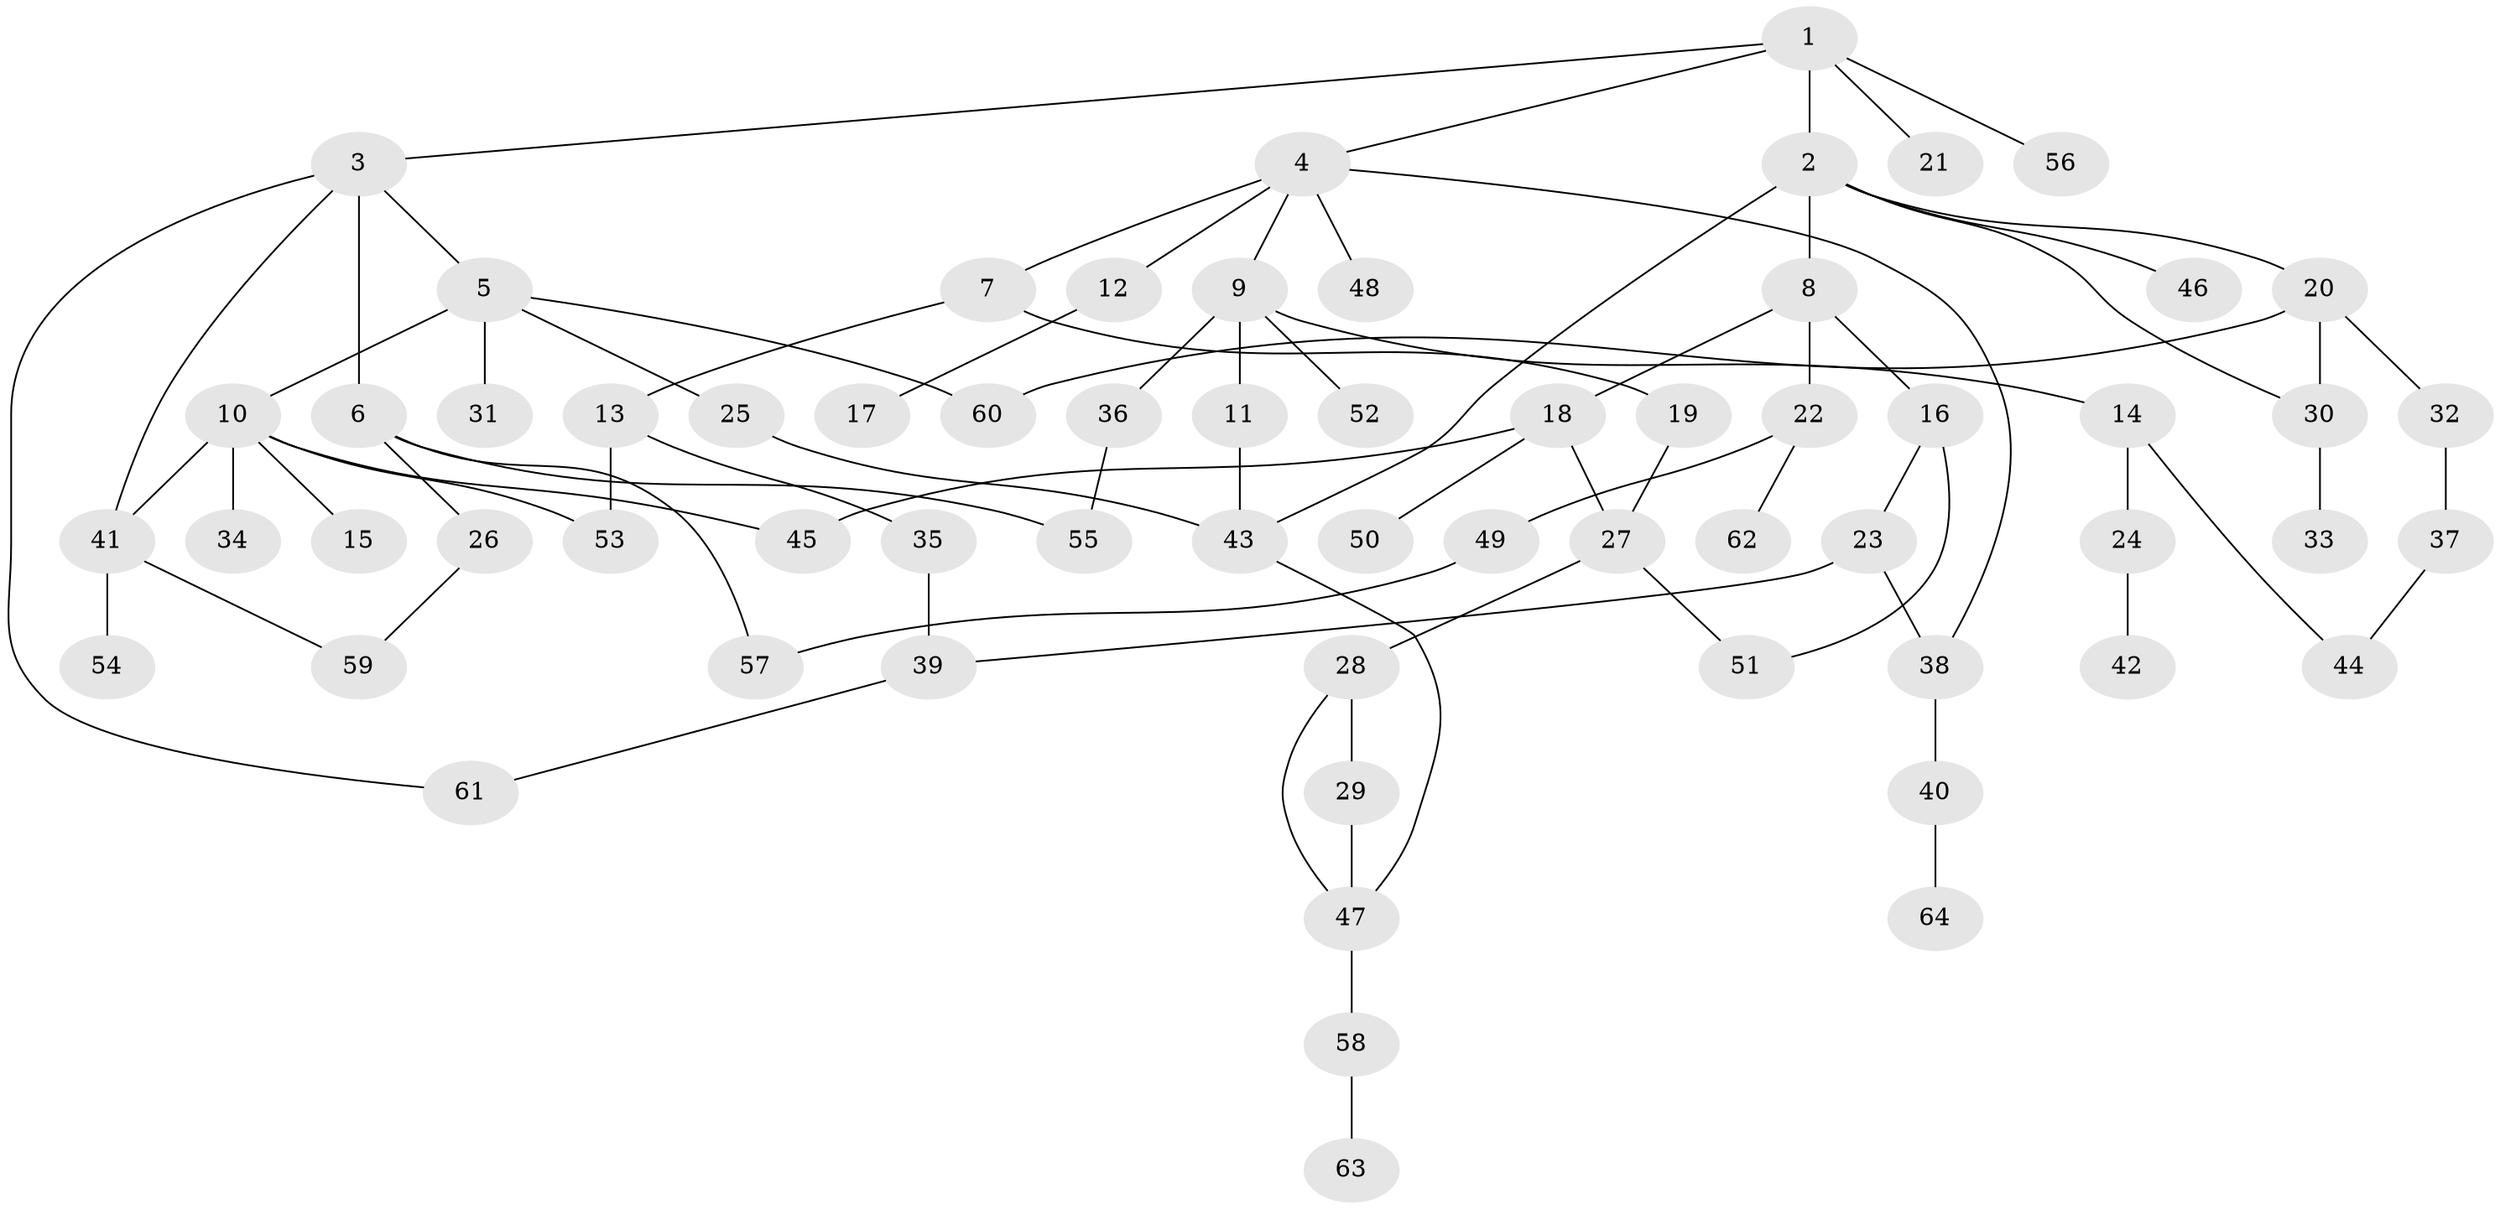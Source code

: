 // Generated by graph-tools (version 1.1) at 2025/10/02/27/25 16:10:55]
// undirected, 64 vertices, 81 edges
graph export_dot {
graph [start="1"]
  node [color=gray90,style=filled];
  1;
  2;
  3;
  4;
  5;
  6;
  7;
  8;
  9;
  10;
  11;
  12;
  13;
  14;
  15;
  16;
  17;
  18;
  19;
  20;
  21;
  22;
  23;
  24;
  25;
  26;
  27;
  28;
  29;
  30;
  31;
  32;
  33;
  34;
  35;
  36;
  37;
  38;
  39;
  40;
  41;
  42;
  43;
  44;
  45;
  46;
  47;
  48;
  49;
  50;
  51;
  52;
  53;
  54;
  55;
  56;
  57;
  58;
  59;
  60;
  61;
  62;
  63;
  64;
  1 -- 2;
  1 -- 3;
  1 -- 4;
  1 -- 21;
  1 -- 56;
  2 -- 8;
  2 -- 20;
  2 -- 46;
  2 -- 30;
  2 -- 43;
  3 -- 5;
  3 -- 6;
  3 -- 61;
  3 -- 41;
  4 -- 7;
  4 -- 9;
  4 -- 12;
  4 -- 38;
  4 -- 48;
  5 -- 10;
  5 -- 25;
  5 -- 31;
  5 -- 60;
  6 -- 26;
  6 -- 57;
  6 -- 55;
  7 -- 13;
  7 -- 19;
  8 -- 16;
  8 -- 18;
  8 -- 22;
  9 -- 11;
  9 -- 14;
  9 -- 36;
  9 -- 52;
  10 -- 15;
  10 -- 34;
  10 -- 41;
  10 -- 53;
  10 -- 45;
  11 -- 43;
  12 -- 17;
  13 -- 35;
  13 -- 53;
  14 -- 24;
  14 -- 44;
  16 -- 23;
  16 -- 51;
  18 -- 45;
  18 -- 50;
  18 -- 27;
  19 -- 27;
  20 -- 30;
  20 -- 32;
  20 -- 60;
  22 -- 49;
  22 -- 62;
  23 -- 39;
  23 -- 38;
  24 -- 42;
  25 -- 43;
  26 -- 59;
  27 -- 28;
  27 -- 51;
  28 -- 29;
  28 -- 47;
  29 -- 47;
  30 -- 33;
  32 -- 37;
  35 -- 39;
  36 -- 55;
  37 -- 44;
  38 -- 40;
  39 -- 61;
  40 -- 64;
  41 -- 54;
  41 -- 59;
  43 -- 47;
  47 -- 58;
  49 -- 57;
  58 -- 63;
}
